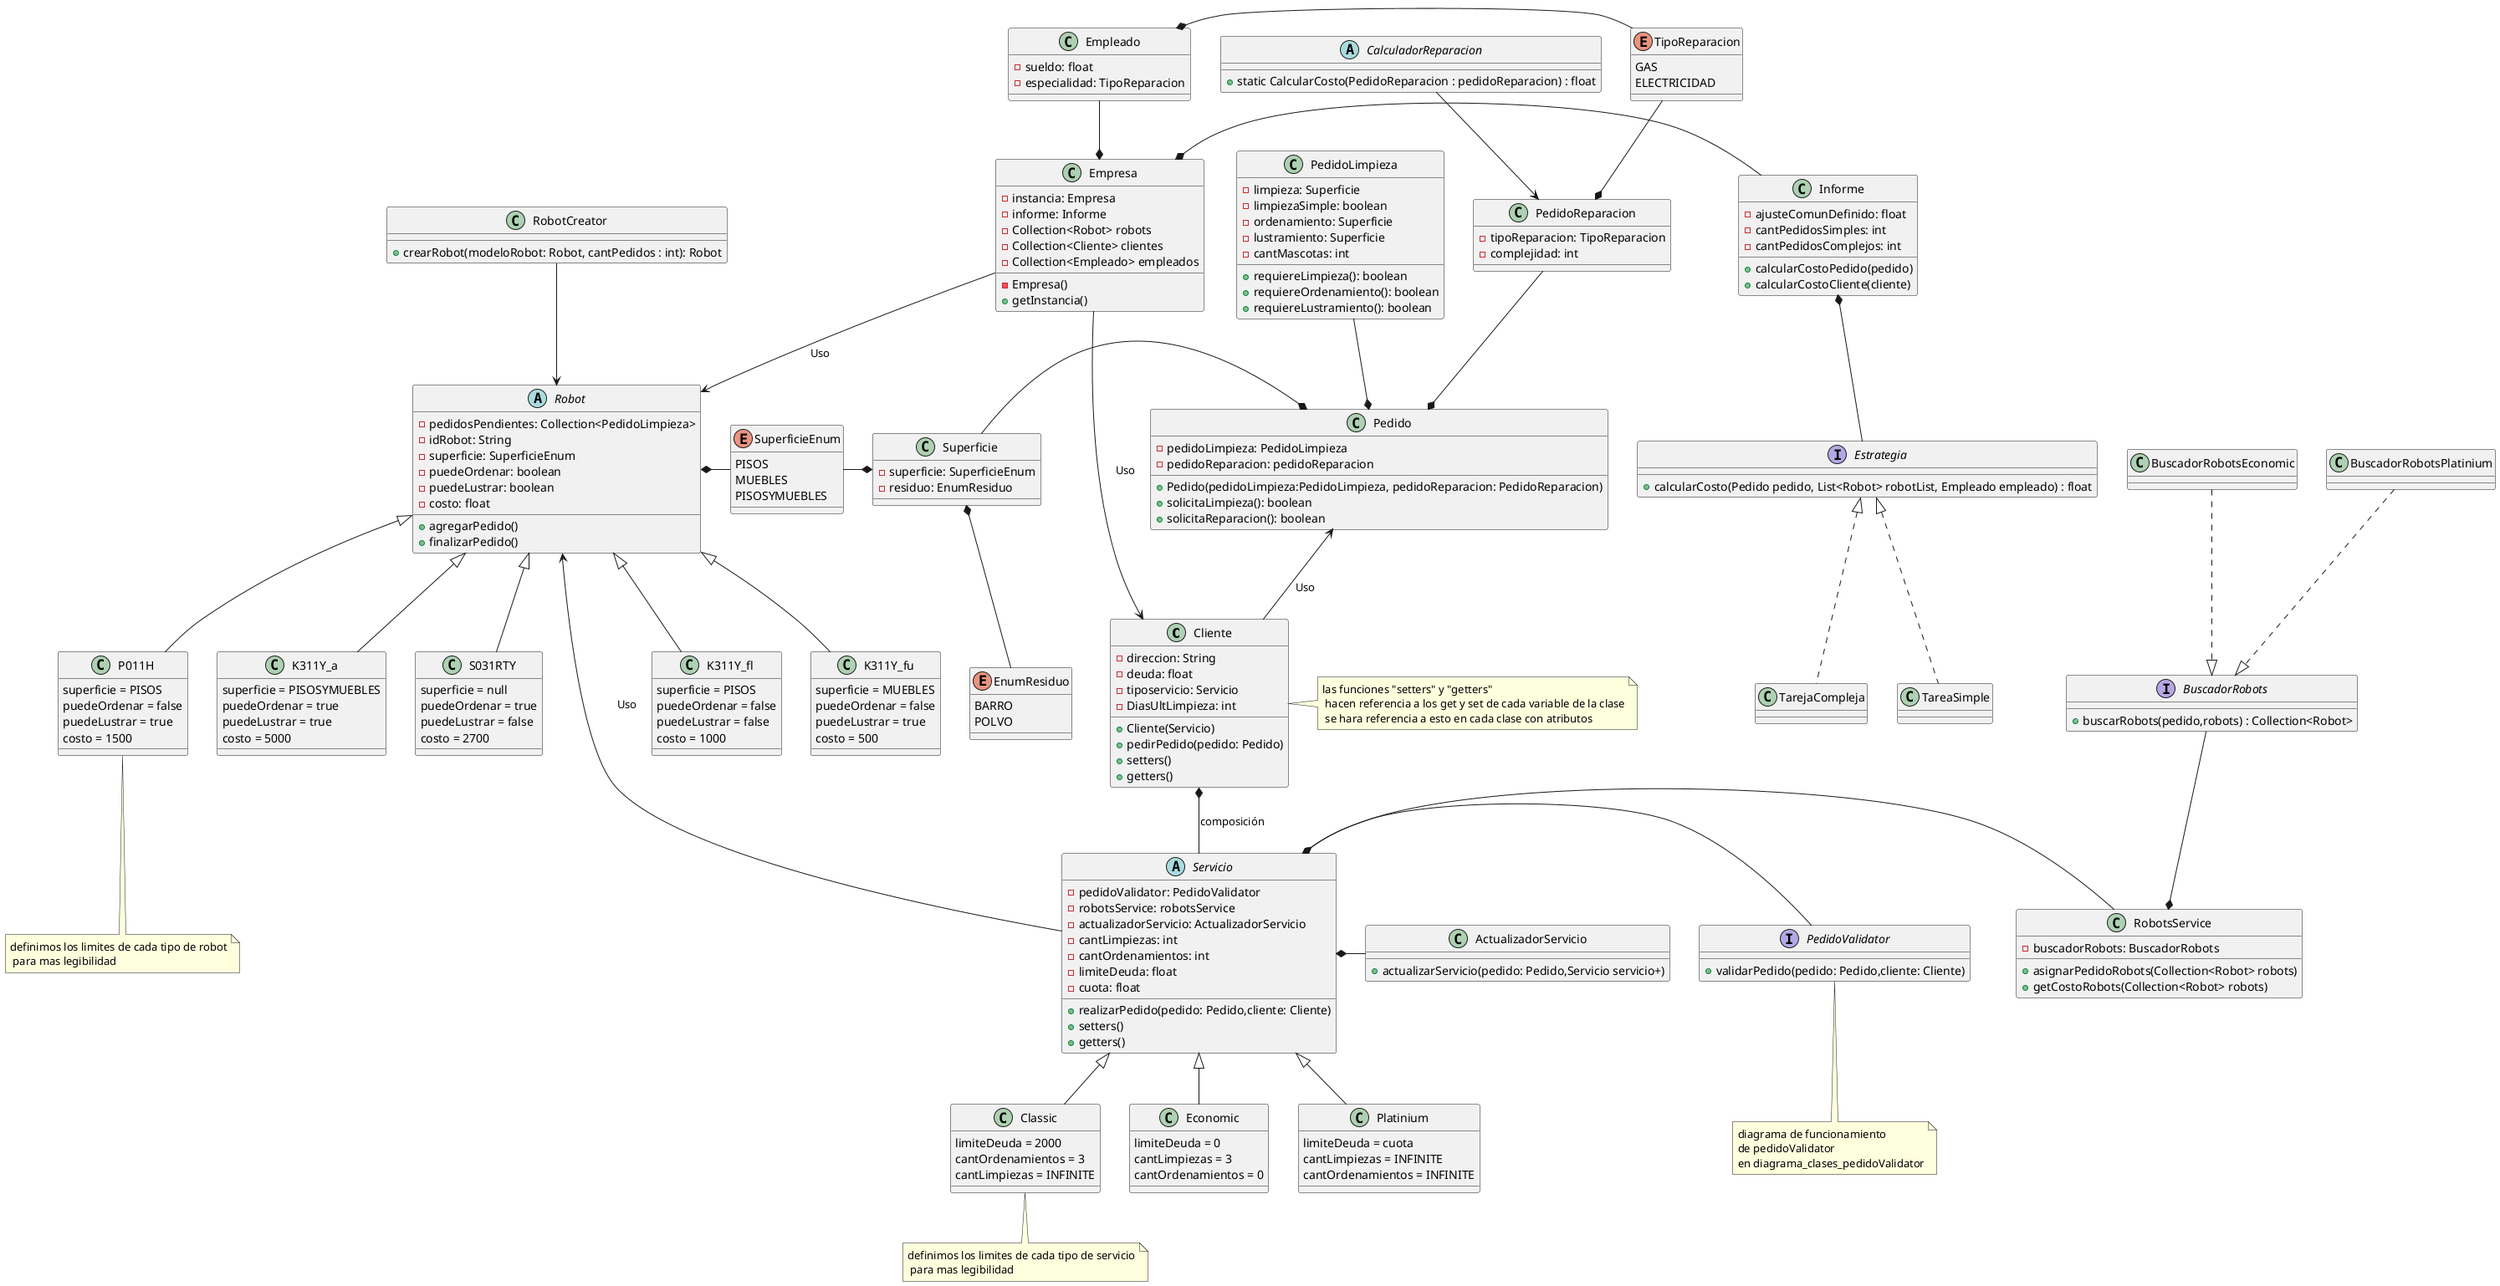 @startuml
'https://plantuml.com/class-diagram


class Cliente{
-direccion: String
-deuda: float
-tiposervicio: Servicio
-DiasUltLimpieza: int

+Cliente(Servicio)
+pedirPedido(pedido: Pedido)
+setters()
+getters()
}

class Empresa{
-instancia: Empresa
-informe: Informe
-Collection<Robot> robots
-Collection<Cliente> clientes
-Collection<Empleado> empleados

-Empresa()
+getInstancia()
}

class Informe{
    -ajusteComunDefinido: float
    -cantPedidosSimples: int
    -cantPedidosComplejos: int

    +calcularCostoPedido(pedido)
    +calcularCostoCliente(cliente)
}

Informe *-- Estrategia

interface Estrategia {
    +calcularCosto(Pedido pedido, List<Robot> robotList, Empleado empleado) : float
}
Estrategia <|.down. TarejaCompleja
class TarejaCompleja {

}

Estrategia <|.down. TareaSimple
class TareaSimple {

}

abstract class Servicio{
- pedidoValidator: PedidoValidator
- robotsService: robotsService
- actualizadorServicio: ActualizadorServicio
- cantLimpiezas: int
- cantOrdenamientos: int
- limiteDeuda: float
-cuota: float

+realizarPedido(pedido: Pedido,cliente: Cliente)
+setters()
+getters()
}

abstract class Robot{
- pedidosPendientes: Collection<PedidoLimpieza>
- idRobot: String
- superficie: SuperficieEnum
- puedeOrdenar: boolean
- puedeLustrar: boolean
- costo: float

+agregarPedido()
+finalizarPedido()
}

class K311Y_fl{
 superficie = PISOS
 puedeOrdenar = false
 puedeLustrar = false
 costo = 1000
}
class K311Y_fu{
superficie = MUEBLES
 puedeOrdenar = false
 puedeLustrar = true
 costo = 500
}
class P011H{
superficie = PISOS
 puedeOrdenar = false
 puedeLustrar = true
 costo = 1500
}
class K311Y_a{
 superficie = PISOSYMUEBLES
 puedeOrdenar = true
 puedeLustrar = true
 costo = 5000
}
class S031RTY{
superficie = null
 puedeOrdenar = true
 puedeLustrar = false
 costo = 2700
}

class ActualizadorServicio{
+actualizarServicio(pedido: Pedido,Servicio servicio+)
}

class Platinium{
limiteDeuda = cuota
cantLimpiezas = INFINITE
cantOrdenamientos = INFINITE
}
class Classic{
limiteDeuda = 2000
cantOrdenamientos = 3
cantLimpiezas = INFINITE
}

class Economic{
limiteDeuda = 0
cantLimpiezas = 3
cantOrdenamientos = 0
}

class RobotCreator{
    +crearRobot(modeloRobot: Robot, cantPedidos : int): Robot
}


class RobotsService{
    -buscadorRobots: BuscadorRobots
    +asignarPedidoRobots(Collection<Robot> robots)
    +getCostoRobots(Collection<Robot> robots)
}

interface BuscadorRobots{
+buscarRobots(pedido,robots) : Collection<Robot>
}

class BuscadorRobotsEconomic{

}

class BuscadorRobotsPlatinium{
}

class Pedido{
-pedidoLimpieza: PedidoLimpieza
-pedidoReparacion: pedidoReparacion
+Pedido(pedidoLimpieza:PedidoLimpieza, pedidoReparacion: PedidoReparacion)
+solicitaLimpieza(): boolean
+solicitaReparacion(): boolean
}

class PedidoLimpieza{
- limpieza: Superficie
- limpiezaSimple: boolean
- ordenamiento: Superficie
- lustramiento: Superficie
- cantMascotas: int

+requiereLimpieza(): boolean
+requiereOrdenamiento(): boolean
+requiereLustramiento(): boolean
}

class PedidoReparacion{
    -tipoReparacion: TipoReparacion
    -complejidad: int
}

class Empleado{
    -sueldo: float
    -especialidad: TipoReparacion
}

enum TipoReparacion{
GAS
ELECTRICIDAD
}

abstract class CalculadorReparacion{
+static CalcularCosto(PedidoReparacion : pedidoReparacion) : float
}

enum SuperficieEnum{
PISOS
MUEBLES
PISOSYMUEBLES
}

enum EnumResiduo{
BARRO
POLVO
}

class Superficie{
- superficie: SuperficieEnum
- residuo: EnumResiduo
}

Robot <|-- K311Y_fl
Robot <|-- K311Y_fu
Robot <|-- P011H
Robot <|-- K311Y_a
Robot <|-- S031RTY

Servicio <|-- Platinium
Servicio <|-- Classic
Servicio <|-- Economic

interface PedidoValidator{
+validarPedido(pedido: Pedido,cliente: Cliente)
}

Robot <-- Servicio : Uso
PedidoValidator -left-* Servicio
ActualizadorServicio -left-* Servicio
RobotsService -left-* Servicio
Pedido <--  Cliente : Uso

RobotCreator --> Robot
RobotsService *-up- BuscadorRobots
BuscadorRobots <|.up. BuscadorRobotsEconomic
BuscadorRobots <|.up. BuscadorRobotsPlatinium

Cliente <-up- Empresa  : Uso

Robot <-up-  Empresa : Uso

Cliente *--  Servicio : composición
Superficie *-- EnumResiduo

Superficie *-left- SuperficieEnum
Robot *-right- SuperficieEnum
Pedido *-left- Superficie

Empresa *-right- Informe

Pedido *-up- PedidoLimpieza
Pedido *-up- PedidoReparacion
PedidoReparacion *-up- TipoReparacion
Empleado *-right- TipoReparacion
Empresa *-up- Empleado

CalculadorReparacion --> PedidoReparacion
note bottom of Classic : definimos los limites de cada tipo de servicio\n para mas legibilidad
note bottom of P011H : definimos los limites de cada tipo de robot\n para mas legibilidad
note right of Cliente : las funciones "setters" y "getters" \n hacen referencia a los get y set de cada variable de la clase\n se hara referencia a esto en cada clase con atributos
note bottom of PedidoValidator
diagrama de funcionamiento
de pedidoValidator
en diagrama_clases_pedidoValidator
end note
@enduml